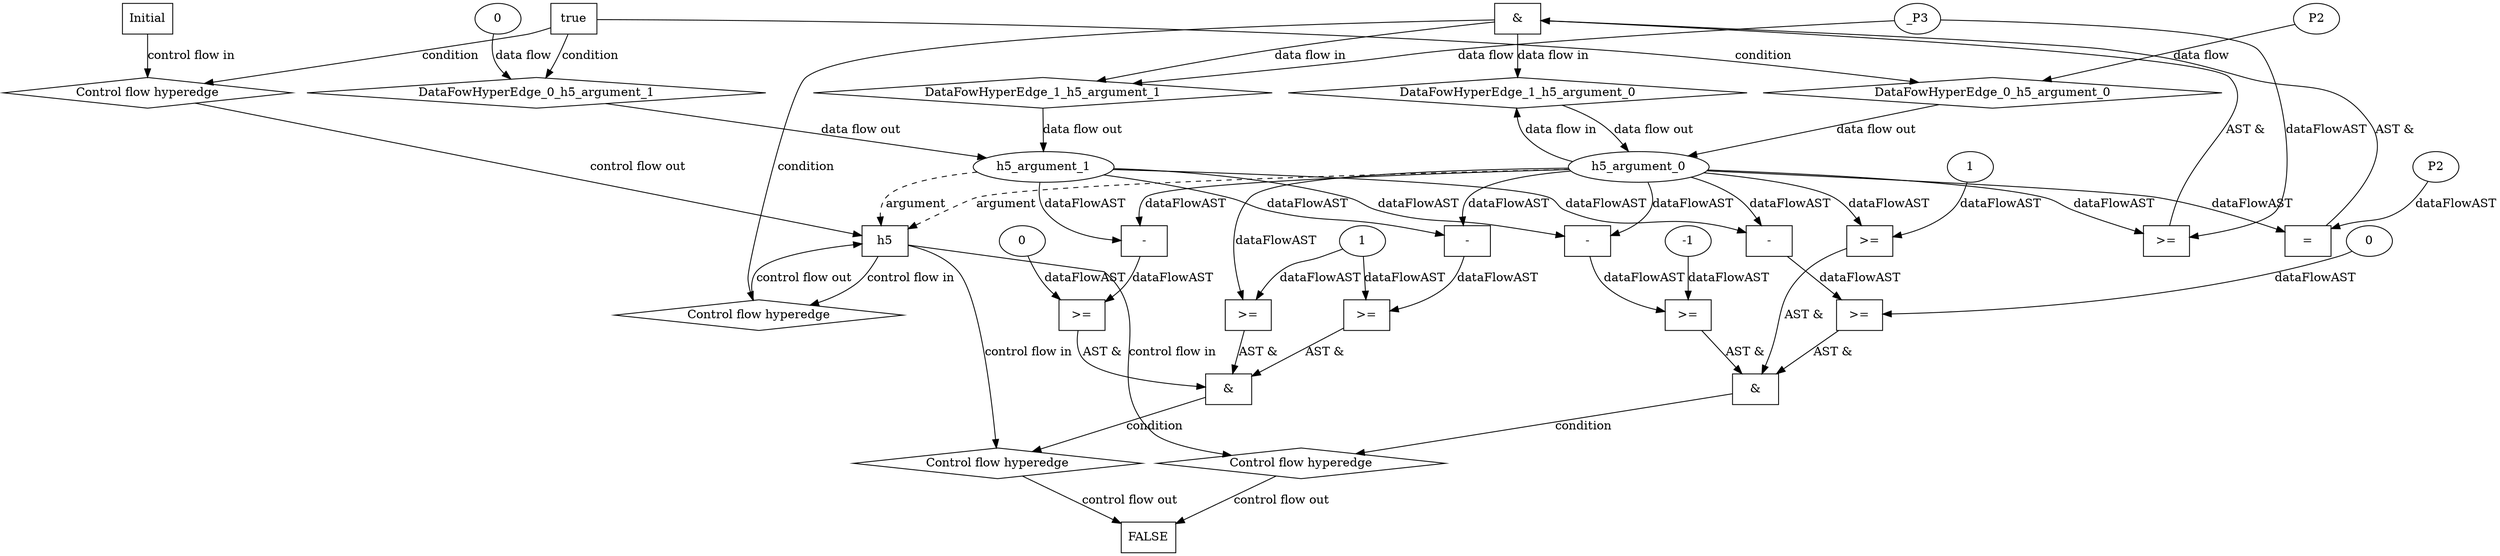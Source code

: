 digraph dag {
"h5" [label="h5" nodeName="h5" class=cfn  shape="rect"];
FALSE [label="FALSE" nodeName=FALSE class=cfn  shape="rect"];
Initial [label="Initial" nodeName=Initial class=cfn  shape="rect"];
ControlFowHyperEdge_0 [label="Control flow hyperedge" nodeName=ControlFowHyperEdge_0 class=controlFlowHyperEdge shape="diamond"];
"Initial" -> ControlFowHyperEdge_0 [label="control flow in"]
ControlFowHyperEdge_0 -> "h5" [label="control flow out"]
ControlFowHyperEdge_1 [label="Control flow hyperedge" nodeName=ControlFowHyperEdge_1 class=controlFlowHyperEdge shape="diamond"];
"h5" -> ControlFowHyperEdge_1 [label="control flow in"]
ControlFowHyperEdge_1 -> "h5" [label="control flow out"]
ControlFowHyperEdge_2 [label="Control flow hyperedge" nodeName=ControlFowHyperEdge_2 class=controlFlowHyperEdge shape="diamond"];
"h5" -> ControlFowHyperEdge_2 [label="control flow in"]
ControlFowHyperEdge_2 -> "FALSE" [label="control flow out"]
ControlFowHyperEdge_3 [label="Control flow hyperedge" nodeName=ControlFowHyperEdge_3 class=controlFlowHyperEdge shape="diamond"];
"h5" -> ControlFowHyperEdge_3 [label="control flow in"]
ControlFowHyperEdge_3 -> "FALSE" [label="control flow out"]
"h5_argument_0" [label="h5_argument_0" nodeName=argument0 class=argument  head="h5" shape="oval"];
"h5_argument_0" -> "h5"[label="argument" style="dashed"]
"h5_argument_1" [label="h5_argument_1" nodeName=argument1 class=argument  head="h5" shape="oval"];
"h5_argument_1" -> "h5"[label="argument" style="dashed"]

"true_0" [label="true" nodeName="true_0" class=true shape="rect"];
"true_0" -> "ControlFowHyperEdge_0" [label="condition"];
"xxxh5___Initial_0xxxdataFlow_0_node_0" [label="P2" nodeName="xxxh5___Initial_0xxxdataFlow_0_node_0" class=Constant ];

"xxxh5___Initial_0xxxdataFlow_0_node_0" -> "DataFowHyperEdge_0_h5_argument_0" [label="data flow"];
"xxxh5___Initial_0xxxdataFlow1_node_0" [label="0" nodeName="xxxh5___Initial_0xxxdataFlow1_node_0" class=Literal ];

"xxxh5___Initial_0xxxdataFlow1_node_0" -> "DataFowHyperEdge_0_h5_argument_1" [label="data flow"];
"xxxh5___h5_1xxx_and" [label="&" nodeName="xxxh5___h5_1xxx_and" class=Operator shape="rect"];
"xxxh5___h5_1xxxguard_0_node_0" [label=">=" nodeName="xxxh5___h5_1xxxguard_0_node_0" class=Operator  shape="rect"];
"h5_argument_0" -> "xxxh5___h5_1xxxguard_0_node_0"[label="dataFlowAST"]
"xxxh5___h5_1xxxdataFlow_0_node_0" -> "xxxh5___h5_1xxxguard_0_node_0"[label="dataFlowAST"]

"xxxh5___h5_1xxxguard_0_node_0" -> "xxxh5___h5_1xxx_and" [label="AST &"];
"xxxh5___h5_1xxxguard1_node_0" [label="=" nodeName="xxxh5___h5_1xxxguard1_node_0" class=Operator  shape="rect"];
"xxxh5___h5_1xxxguard1_node_1" [label="P2" nodeName="xxxh5___h5_1xxxguard1_node_1" class=Constant ];
"xxxh5___h5_1xxxguard1_node_1" -> "xxxh5___h5_1xxxguard1_node_0"[label="dataFlowAST"]
"h5_argument_0" -> "xxxh5___h5_1xxxguard1_node_0"[label="dataFlowAST"]

"xxxh5___h5_1xxxguard1_node_0" -> "xxxh5___h5_1xxx_and" [label="AST &"];
"xxxh5___h5_1xxx_and" -> "ControlFowHyperEdge_1" [label="condition"];
"xxxh5___h5_1xxxdataFlow_0_node_0" [label="_P3" nodeName="xxxh5___h5_1xxxdataFlow_0_node_0" class=Constant ];

"xxxh5___h5_1xxxdataFlow_0_node_0" -> "DataFowHyperEdge_1_h5_argument_1" [label="data flow"];
"xxxFALSE___h5_2xxx_and" [label="&" nodeName="xxxFALSE___h5_2xxx_and" class=Operator shape="rect"];
"xxxFALSE___h5_2xxxguard_0_node_0" [label=">=" nodeName="xxxFALSE___h5_2xxxguard_0_node_0" class=Operator  shape="rect"];
"xxxFALSE___h5_2xxxguard_0_node_1" [label="-" nodeName="xxxFALSE___h5_2xxxguard_0_node_1" class= Operator shape="rect"];
"xxxFALSE___h5_2xxxguard_0_node_4" [label="1" nodeName="xxxFALSE___h5_2xxxguard_0_node_4" class=Literal ];
"xxxFALSE___h5_2xxxguard_0_node_1" -> "xxxFALSE___h5_2xxxguard_0_node_0"[label="dataFlowAST"]
"xxxFALSE___h5_2xxxguard_0_node_4" -> "xxxFALSE___h5_2xxxguard_0_node_0"[label="dataFlowAST"]
"h5_argument_0" -> "xxxFALSE___h5_2xxxguard_0_node_1"[label="dataFlowAST"]
"h5_argument_1" -> "xxxFALSE___h5_2xxxguard_0_node_1"[label="dataFlowAST"]

"xxxFALSE___h5_2xxxguard_0_node_0" -> "xxxFALSE___h5_2xxx_and" [label="AST &"];
"xxxFALSE___h5_2xxxguard1_node_0" [label=">=" nodeName="xxxFALSE___h5_2xxxguard1_node_0" class=Operator  shape="rect"];
"h5_argument_0" -> "xxxFALSE___h5_2xxxguard1_node_0"[label="dataFlowAST"]
"xxxFALSE___h5_2xxxguard_0_node_4" -> "xxxFALSE___h5_2xxxguard1_node_0"[label="dataFlowAST"]

"xxxFALSE___h5_2xxxguard1_node_0" -> "xxxFALSE___h5_2xxx_and" [label="AST &"];
"xxxFALSE___h5_2xxxguard2_node_0" [label=">=" nodeName="xxxFALSE___h5_2xxxguard2_node_0" class=Operator  shape="rect"];
"xxxFALSE___h5_2xxxguard2_node_1" [label="0" nodeName="xxxFALSE___h5_2xxxguard2_node_1" class=Literal ];
"xxxFALSE___h5_2xxxguard2_node_2" [label="-" nodeName="xxxFALSE___h5_2xxxguard2_node_2" class= Operator shape="rect"];
"xxxFALSE___h5_2xxxguard2_node_1" -> "xxxFALSE___h5_2xxxguard2_node_0"[label="dataFlowAST"]
"xxxFALSE___h5_2xxxguard2_node_2" -> "xxxFALSE___h5_2xxxguard2_node_0"[label="dataFlowAST"]
"h5_argument_0" -> "xxxFALSE___h5_2xxxguard2_node_2"[label="dataFlowAST"]
"h5_argument_1" -> "xxxFALSE___h5_2xxxguard2_node_2"[label="dataFlowAST"]

"xxxFALSE___h5_2xxxguard2_node_0" -> "xxxFALSE___h5_2xxx_and" [label="AST &"];
"xxxFALSE___h5_2xxx_and" -> "ControlFowHyperEdge_2" [label="condition"];
"xxxFALSE___h5_3xxx_and" [label="&" nodeName="xxxFALSE___h5_3xxx_and" class=Operator shape="rect"];
"xxxFALSE___h5_3xxxguard_0_node_0" [label=">=" nodeName="xxxFALSE___h5_3xxxguard_0_node_0" class=Operator  shape="rect"];
"xxxFALSE___h5_3xxxguard_0_node_1" [label="-1" nodeName="xxxFALSE___h5_3xxxguard_0_node_1" class=Literal ];
"xxxFALSE___h5_3xxxguard_0_node_2" [label="-" nodeName="xxxFALSE___h5_3xxxguard_0_node_2" class= Operator shape="rect"];
"xxxFALSE___h5_3xxxguard_0_node_1" -> "xxxFALSE___h5_3xxxguard_0_node_0"[label="dataFlowAST"]
"xxxFALSE___h5_3xxxguard_0_node_2" -> "xxxFALSE___h5_3xxxguard_0_node_0"[label="dataFlowAST"]
"h5_argument_0" -> "xxxFALSE___h5_3xxxguard_0_node_2"[label="dataFlowAST"]
"h5_argument_1" -> "xxxFALSE___h5_3xxxguard_0_node_2"[label="dataFlowAST"]

"xxxFALSE___h5_3xxxguard_0_node_0" -> "xxxFALSE___h5_3xxx_and" [label="AST &"];
"xxxFALSE___h5_3xxxguard1_node_0" [label=">=" nodeName="xxxFALSE___h5_3xxxguard1_node_0" class=Operator  shape="rect"];
"xxxFALSE___h5_3xxxguard1_node_2" [label="1" nodeName="xxxFALSE___h5_3xxxguard1_node_2" class=Literal ];
"h5_argument_0" -> "xxxFALSE___h5_3xxxguard1_node_0"[label="dataFlowAST"]
"xxxFALSE___h5_3xxxguard1_node_2" -> "xxxFALSE___h5_3xxxguard1_node_0"[label="dataFlowAST"]

"xxxFALSE___h5_3xxxguard1_node_0" -> "xxxFALSE___h5_3xxx_and" [label="AST &"];
"xxxFALSE___h5_3xxxguard2_node_0" [label=">=" nodeName="xxxFALSE___h5_3xxxguard2_node_0" class=Operator  shape="rect"];
"xxxFALSE___h5_3xxxguard2_node_1" [label="0" nodeName="xxxFALSE___h5_3xxxguard2_node_1" class=Literal ];
"xxxFALSE___h5_3xxxguard2_node_2" [label="-" nodeName="xxxFALSE___h5_3xxxguard2_node_2" class= Operator shape="rect"];
"xxxFALSE___h5_3xxxguard2_node_1" -> "xxxFALSE___h5_3xxxguard2_node_0"[label="dataFlowAST"]
"xxxFALSE___h5_3xxxguard2_node_2" -> "xxxFALSE___h5_3xxxguard2_node_0"[label="dataFlowAST"]
"h5_argument_0" -> "xxxFALSE___h5_3xxxguard2_node_2"[label="dataFlowAST"]
"h5_argument_1" -> "xxxFALSE___h5_3xxxguard2_node_2"[label="dataFlowAST"]

"xxxFALSE___h5_3xxxguard2_node_0" -> "xxxFALSE___h5_3xxx_and" [label="AST &"];
"xxxFALSE___h5_3xxx_and" -> "ControlFowHyperEdge_3" [label="condition"];
"DataFowHyperEdge_0_h5_argument_0" [label="DataFowHyperEdge_0_h5_argument_0" nodeName="DataFowHyperEdge_0_h5_argument_0" class=DataFlowHyperedge shape="diamond"];
"DataFowHyperEdge_0_h5_argument_0" -> "h5_argument_0"[label="data flow out"]
"true_0" -> "DataFowHyperEdge_0_h5_argument_0" [label="condition"];
"DataFowHyperEdge_0_h5_argument_1" [label="DataFowHyperEdge_0_h5_argument_1" nodeName="DataFowHyperEdge_0_h5_argument_1" class=DataFlowHyperedge shape="diamond"];
"DataFowHyperEdge_0_h5_argument_1" -> "h5_argument_1"[label="data flow out"]
"true_0" -> "DataFowHyperEdge_0_h5_argument_1" [label="condition"];
"DataFowHyperEdge_1_h5_argument_0" [label="DataFowHyperEdge_1_h5_argument_0" nodeName="DataFowHyperEdge_1_h5_argument_0" class=DataFlowHyperedge shape="diamond"];
"DataFowHyperEdge_1_h5_argument_0" -> "h5_argument_0"[label="data flow out"]
"xxxh5___h5_1xxx_and" -> "DataFowHyperEdge_1_h5_argument_0"[label="data flow in"]
"DataFowHyperEdge_1_h5_argument_1" [label="DataFowHyperEdge_1_h5_argument_1" nodeName="DataFowHyperEdge_1_h5_argument_1" class=DataFlowHyperedge shape="diamond"];
"DataFowHyperEdge_1_h5_argument_1" -> "h5_argument_1"[label="data flow out"]
"xxxh5___h5_1xxx_and" -> "DataFowHyperEdge_1_h5_argument_1"[label="data flow in"]
"h5_argument_0" -> "DataFowHyperEdge_1_h5_argument_0"[label="data flow in"]




}

